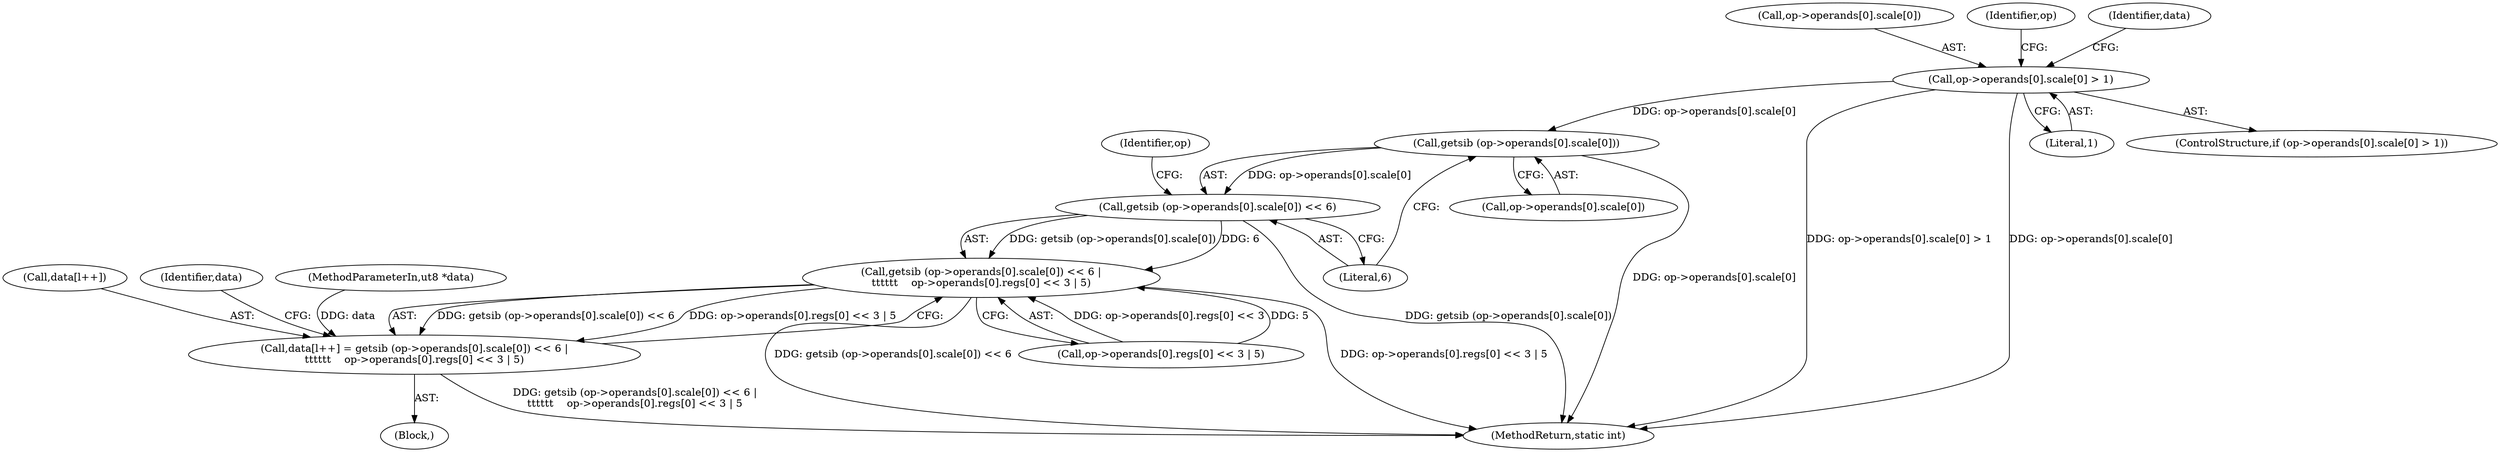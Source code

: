 digraph "0_radare2_f17bfd9f1da05f30f23a4dd05e9d2363e1406948@API" {
"1001583" [label="(Call,op->operands[0].scale[0] > 1)"];
"1001618" [label="(Call,getsib (op->operands[0].scale[0]))"];
"1001617" [label="(Call,getsib (op->operands[0].scale[0]) << 6)"];
"1001616" [label="(Call,getsib (op->operands[0].scale[0]) << 6 |\n\t\t\t\t\t\t    op->operands[0].regs[0] << 3 | 5)"];
"1001611" [label="(Call,data[l++] = getsib (op->operands[0].scale[0]) << 6 |\n\t\t\t\t\t\t    op->operands[0].regs[0] << 3 | 5)"];
"1001612" [label="(Call,data[l++])"];
"1001618" [label="(Call,getsib (op->operands[0].scale[0]))"];
"1001629" [label="(Call,op->operands[0].regs[0] << 3 | 5)"];
"1001594" [label="(Block,)"];
"1001644" [label="(Identifier,data)"];
"1000104" [label="(MethodParameterIn,ut8 *data)"];
"1003216" [label="(MethodReturn,static int)"];
"1001584" [label="(Call,op->operands[0].scale[0])"];
"1001619" [label="(Call,op->operands[0].scale[0])"];
"1001635" [label="(Identifier,op)"];
"1001680" [label="(Identifier,op)"];
"1001593" [label="(Literal,1)"];
"1001583" [label="(Call,op->operands[0].scale[0] > 1)"];
"1001597" [label="(Identifier,data)"];
"1001617" [label="(Call,getsib (op->operands[0].scale[0]) << 6)"];
"1001616" [label="(Call,getsib (op->operands[0].scale[0]) << 6 |\n\t\t\t\t\t\t    op->operands[0].regs[0] << 3 | 5)"];
"1001582" [label="(ControlStructure,if (op->operands[0].scale[0] > 1))"];
"1001611" [label="(Call,data[l++] = getsib (op->operands[0].scale[0]) << 6 |\n\t\t\t\t\t\t    op->operands[0].regs[0] << 3 | 5)"];
"1001628" [label="(Literal,6)"];
"1001583" -> "1001582"  [label="AST: "];
"1001583" -> "1001593"  [label="CFG: "];
"1001584" -> "1001583"  [label="AST: "];
"1001593" -> "1001583"  [label="AST: "];
"1001597" -> "1001583"  [label="CFG: "];
"1001680" -> "1001583"  [label="CFG: "];
"1001583" -> "1003216"  [label="DDG: op->operands[0].scale[0] > 1"];
"1001583" -> "1003216"  [label="DDG: op->operands[0].scale[0]"];
"1001583" -> "1001618"  [label="DDG: op->operands[0].scale[0]"];
"1001618" -> "1001617"  [label="AST: "];
"1001618" -> "1001619"  [label="CFG: "];
"1001619" -> "1001618"  [label="AST: "];
"1001628" -> "1001618"  [label="CFG: "];
"1001618" -> "1003216"  [label="DDG: op->operands[0].scale[0]"];
"1001618" -> "1001617"  [label="DDG: op->operands[0].scale[0]"];
"1001617" -> "1001616"  [label="AST: "];
"1001617" -> "1001628"  [label="CFG: "];
"1001628" -> "1001617"  [label="AST: "];
"1001635" -> "1001617"  [label="CFG: "];
"1001617" -> "1003216"  [label="DDG: getsib (op->operands[0].scale[0])"];
"1001617" -> "1001616"  [label="DDG: getsib (op->operands[0].scale[0])"];
"1001617" -> "1001616"  [label="DDG: 6"];
"1001616" -> "1001611"  [label="AST: "];
"1001616" -> "1001629"  [label="CFG: "];
"1001629" -> "1001616"  [label="AST: "];
"1001611" -> "1001616"  [label="CFG: "];
"1001616" -> "1003216"  [label="DDG: getsib (op->operands[0].scale[0]) << 6"];
"1001616" -> "1003216"  [label="DDG: op->operands[0].regs[0] << 3 | 5"];
"1001616" -> "1001611"  [label="DDG: getsib (op->operands[0].scale[0]) << 6"];
"1001616" -> "1001611"  [label="DDG: op->operands[0].regs[0] << 3 | 5"];
"1001629" -> "1001616"  [label="DDG: op->operands[0].regs[0] << 3"];
"1001629" -> "1001616"  [label="DDG: 5"];
"1001611" -> "1001594"  [label="AST: "];
"1001612" -> "1001611"  [label="AST: "];
"1001644" -> "1001611"  [label="CFG: "];
"1001611" -> "1003216"  [label="DDG: getsib (op->operands[0].scale[0]) << 6 |\n\t\t\t\t\t\t    op->operands[0].regs[0] << 3 | 5"];
"1000104" -> "1001611"  [label="DDG: data"];
}
